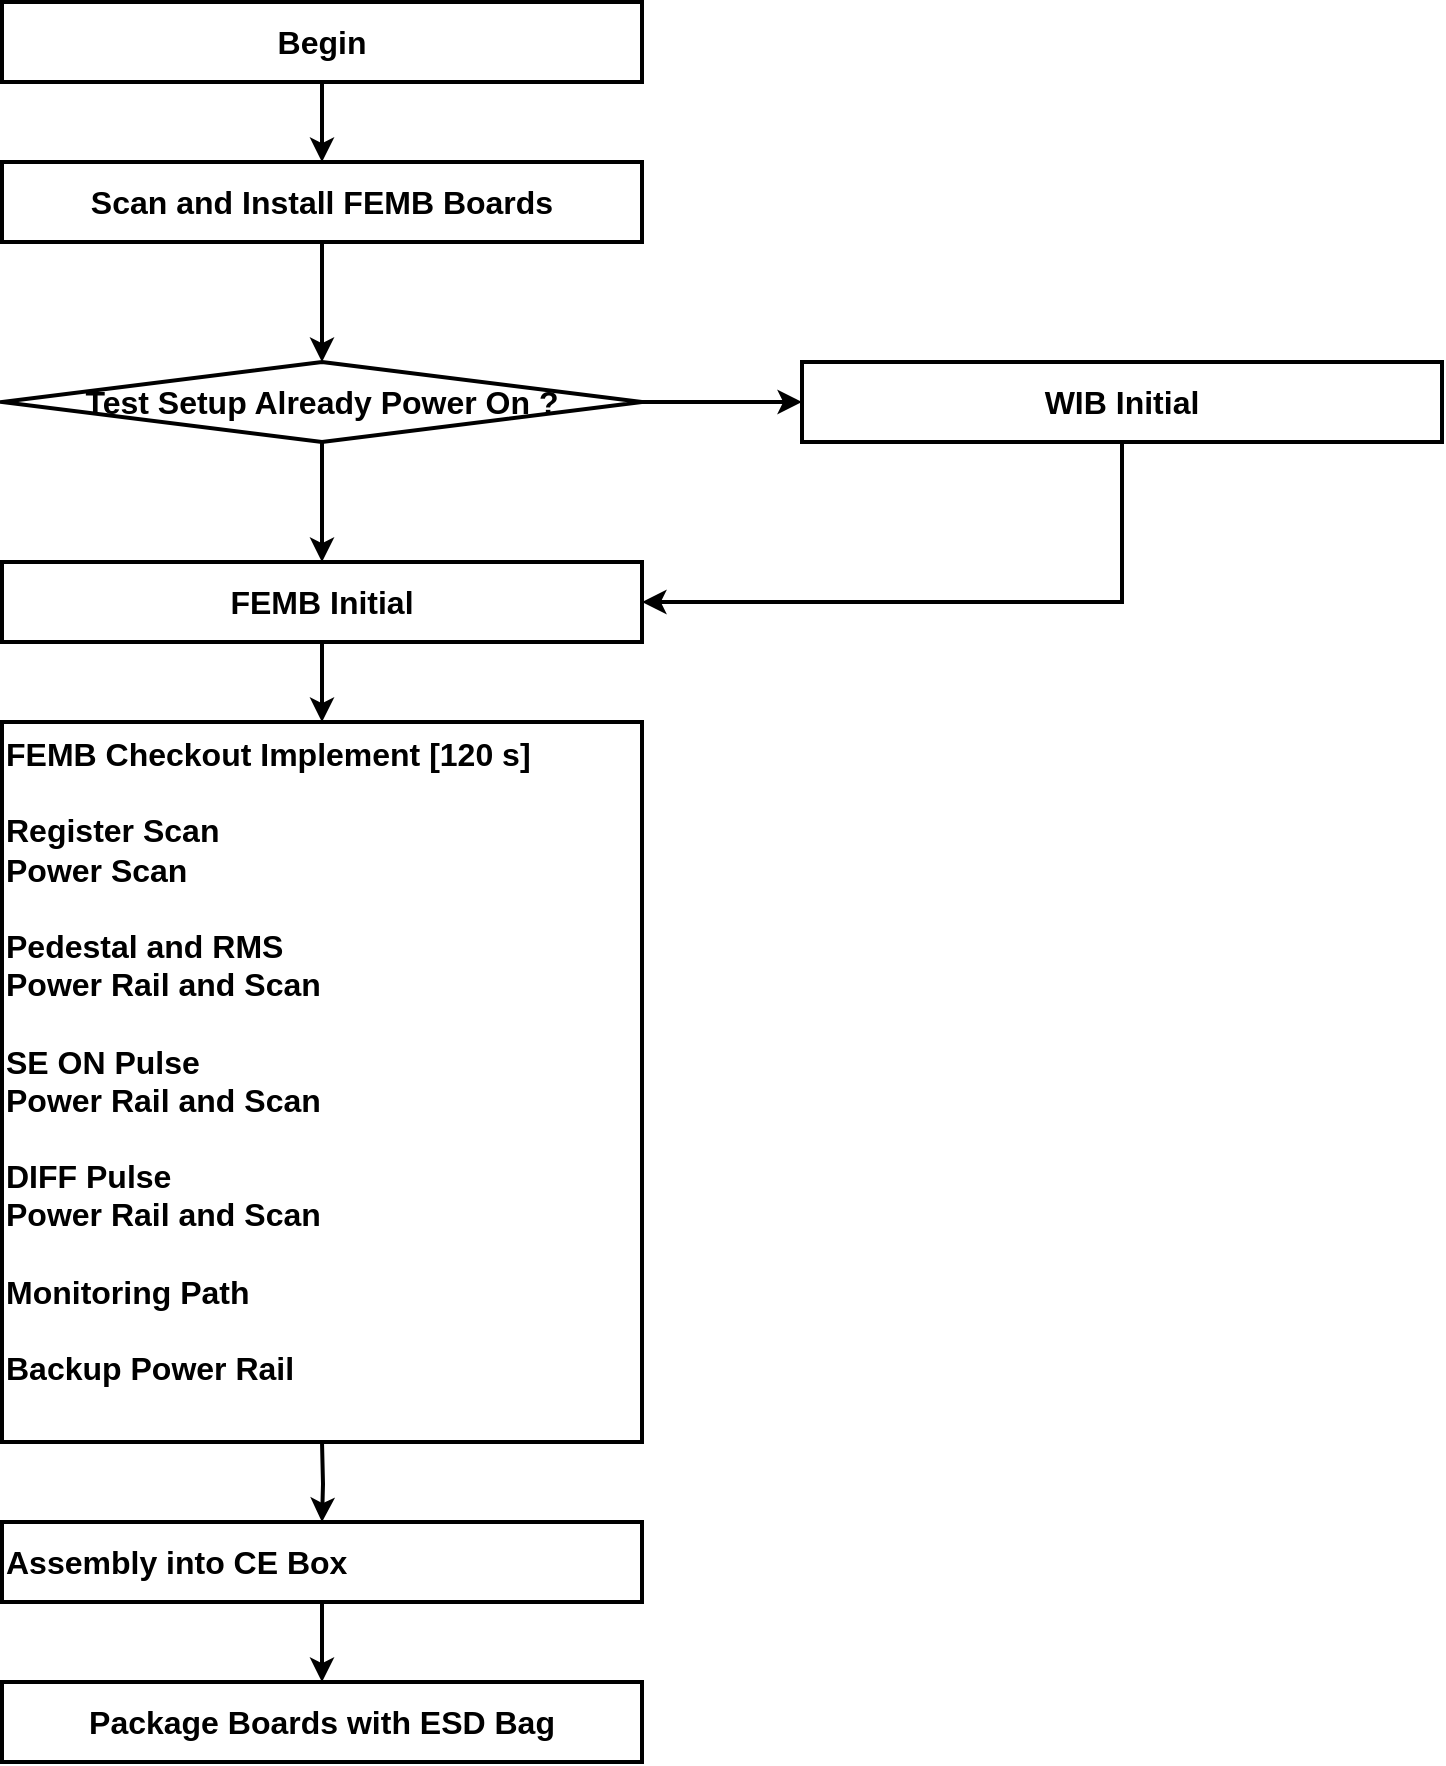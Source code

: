 <mxfile version="26.2.14" pages="5">
  <diagram id="BuhFPf4bjEY3MvHpKumr" name="Page-2">
    <mxGraphModel dx="2066" dy="1103" grid="1" gridSize="10" guides="1" tooltips="1" connect="1" arrows="1" fold="1" page="1" pageScale="1" pageWidth="850" pageHeight="1100" math="0" shadow="0">
      <root>
        <mxCell id="0" />
        <mxCell id="1" parent="0" />
        <mxCell id="-UQGtxKa_-4kIm8BEKnz-9" style="edgeStyle=orthogonalEdgeStyle;rounded=0;orthogonalLoop=1;jettySize=auto;html=1;exitX=1;exitY=0.5;exitDx=0;exitDy=0;entryX=0;entryY=0.5;entryDx=0;entryDy=0;fontSize=16;fontStyle=1;strokeWidth=2;" parent="1" source="-UQGtxKa_-4kIm8BEKnz-1" target="-UQGtxKa_-4kIm8BEKnz-5" edge="1">
          <mxGeometry relative="1" as="geometry" />
        </mxCell>
        <mxCell id="-UQGtxKa_-4kIm8BEKnz-10" style="edgeStyle=orthogonalEdgeStyle;rounded=0;orthogonalLoop=1;jettySize=auto;html=1;exitX=0.5;exitY=1;exitDx=0;exitDy=0;entryX=0.5;entryY=0;entryDx=0;entryDy=0;fontSize=16;fontStyle=1;strokeWidth=2;" parent="1" source="-UQGtxKa_-4kIm8BEKnz-1" target="-UQGtxKa_-4kIm8BEKnz-6" edge="1">
          <mxGeometry relative="1" as="geometry" />
        </mxCell>
        <mxCell id="-UQGtxKa_-4kIm8BEKnz-1" value="Test Setup Already&amp;nbsp;&lt;span style=&quot;background-color: transparent; color: light-dark(rgb(0, 0, 0), rgb(255, 255, 255));&quot;&gt;Power On ?&lt;/span&gt;" style="rhombus;whiteSpace=wrap;html=1;fontSize=16;fontStyle=1;strokeWidth=2;" parent="1" vertex="1">
          <mxGeometry x="80" y="300" width="320" height="40" as="geometry" />
        </mxCell>
        <mxCell id="-UQGtxKa_-4kIm8BEKnz-14" style="edgeStyle=orthogonalEdgeStyle;rounded=0;orthogonalLoop=1;jettySize=auto;html=1;exitX=0.5;exitY=1;exitDx=0;exitDy=0;entryX=0.5;entryY=0;entryDx=0;entryDy=0;strokeWidth=2;" parent="1" target="-UQGtxKa_-4kIm8BEKnz-13" edge="1">
          <mxGeometry relative="1" as="geometry">
            <mxPoint x="240" y="840" as="sourcePoint" />
          </mxGeometry>
        </mxCell>
        <mxCell id="-UQGtxKa_-4kIm8BEKnz-2" value="FEMB Checkout Implement [120 s]&lt;div&gt;&lt;br&gt;&lt;/div&gt;&lt;div&gt;Register Scan&lt;/div&gt;&lt;div&gt;Power Scan&lt;/div&gt;&lt;div&gt;&lt;br&gt;&lt;/div&gt;&lt;div&gt;Pedestal and RMS&lt;/div&gt;&lt;div&gt;Power Rail and Scan&lt;/div&gt;&lt;div&gt;&lt;br&gt;&lt;/div&gt;&lt;div&gt;SE ON Pulse&lt;/div&gt;&lt;div&gt;Power Rail and Scan&lt;/div&gt;&lt;div&gt;&lt;br&gt;&lt;/div&gt;&lt;div&gt;DIFF Pulse&lt;/div&gt;&lt;div&gt;Power Rail and Scan&lt;/div&gt;&lt;div&gt;&lt;br&gt;&lt;/div&gt;&lt;div&gt;Monitoring Path&lt;/div&gt;&lt;div&gt;&lt;br&gt;&lt;/div&gt;&lt;div&gt;Backup Power Rail&lt;/div&gt;&lt;div&gt;&lt;br&gt;&lt;/div&gt;" style="rounded=0;whiteSpace=wrap;html=1;align=left;verticalAlign=top;fontSize=16;fontStyle=1;strokeWidth=2;" parent="1" vertex="1">
          <mxGeometry x="80" y="480" width="320" height="360" as="geometry" />
        </mxCell>
        <mxCell id="-UQGtxKa_-4kIm8BEKnz-7" style="edgeStyle=orthogonalEdgeStyle;rounded=0;orthogonalLoop=1;jettySize=auto;html=1;exitX=0.5;exitY=1;exitDx=0;exitDy=0;fontSize=16;fontStyle=1;strokeWidth=2;" parent="1" source="-UQGtxKa_-4kIm8BEKnz-3" target="-UQGtxKa_-4kIm8BEKnz-4" edge="1">
          <mxGeometry relative="1" as="geometry" />
        </mxCell>
        <mxCell id="-UQGtxKa_-4kIm8BEKnz-3" value="Begin" style="rounded=0;whiteSpace=wrap;html=1;fontSize=16;fontStyle=1;strokeWidth=2;" parent="1" vertex="1">
          <mxGeometry x="80" y="120" width="320" height="40" as="geometry" />
        </mxCell>
        <mxCell id="-UQGtxKa_-4kIm8BEKnz-8" style="edgeStyle=orthogonalEdgeStyle;rounded=0;orthogonalLoop=1;jettySize=auto;html=1;exitX=0.5;exitY=1;exitDx=0;exitDy=0;entryX=0.5;entryY=0;entryDx=0;entryDy=0;fontSize=16;fontStyle=1;strokeWidth=2;" parent="1" source="-UQGtxKa_-4kIm8BEKnz-4" target="-UQGtxKa_-4kIm8BEKnz-1" edge="1">
          <mxGeometry relative="1" as="geometry" />
        </mxCell>
        <mxCell id="-UQGtxKa_-4kIm8BEKnz-4" value="Scan and Install FEMB Boards" style="rounded=0;whiteSpace=wrap;html=1;fontSize=16;fontStyle=1;strokeWidth=2;" parent="1" vertex="1">
          <mxGeometry x="80" y="200" width="320" height="40" as="geometry" />
        </mxCell>
        <mxCell id="-UQGtxKa_-4kIm8BEKnz-11" style="edgeStyle=orthogonalEdgeStyle;rounded=0;orthogonalLoop=1;jettySize=auto;html=1;exitX=0.5;exitY=1;exitDx=0;exitDy=0;entryX=1;entryY=0.5;entryDx=0;entryDy=0;fontSize=16;fontStyle=1;strokeWidth=2;" parent="1" source="-UQGtxKa_-4kIm8BEKnz-5" target="-UQGtxKa_-4kIm8BEKnz-6" edge="1">
          <mxGeometry relative="1" as="geometry" />
        </mxCell>
        <mxCell id="-UQGtxKa_-4kIm8BEKnz-5" value="WIB Initial" style="rounded=0;whiteSpace=wrap;html=1;fontSize=16;fontStyle=1;strokeWidth=2;" parent="1" vertex="1">
          <mxGeometry x="480" y="300" width="320" height="40" as="geometry" />
        </mxCell>
        <mxCell id="-UQGtxKa_-4kIm8BEKnz-12" style="edgeStyle=orthogonalEdgeStyle;rounded=0;orthogonalLoop=1;jettySize=auto;html=1;exitX=0.5;exitY=1;exitDx=0;exitDy=0;entryX=0.5;entryY=0;entryDx=0;entryDy=0;fontSize=16;fontStyle=1;strokeWidth=2;" parent="1" source="-UQGtxKa_-4kIm8BEKnz-6" target="-UQGtxKa_-4kIm8BEKnz-2" edge="1">
          <mxGeometry relative="1" as="geometry" />
        </mxCell>
        <mxCell id="-UQGtxKa_-4kIm8BEKnz-6" value="FEMB Initial" style="rounded=0;whiteSpace=wrap;html=1;fontSize=16;fontStyle=1;strokeWidth=2;" parent="1" vertex="1">
          <mxGeometry x="80" y="400" width="320" height="40" as="geometry" />
        </mxCell>
        <mxCell id="SSPQleuSUgxA6Hak7R8U-2" style="edgeStyle=orthogonalEdgeStyle;rounded=0;orthogonalLoop=1;jettySize=auto;html=1;exitX=0.5;exitY=1;exitDx=0;exitDy=0;entryX=0.5;entryY=0;entryDx=0;entryDy=0;strokeWidth=2;" parent="1" source="-UQGtxKa_-4kIm8BEKnz-13" target="SSPQleuSUgxA6Hak7R8U-1" edge="1">
          <mxGeometry relative="1" as="geometry" />
        </mxCell>
        <mxCell id="-UQGtxKa_-4kIm8BEKnz-13" value="Assembly&lt;span style=&quot;background-color: transparent; color: light-dark(rgb(0, 0, 0), rgb(255, 255, 255));&quot;&gt;&amp;nbsp;into CE Box&lt;/span&gt;" style="rounded=0;whiteSpace=wrap;html=1;fontSize=16;fontStyle=1;strokeWidth=2;align=left;" parent="1" vertex="1">
          <mxGeometry x="80" y="880" width="320" height="40" as="geometry" />
        </mxCell>
        <mxCell id="SSPQleuSUgxA6Hak7R8U-1" value="Package Boards with ESD Bag" style="rounded=0;whiteSpace=wrap;html=1;fontSize=16;fontStyle=1;strokeWidth=2;" parent="1" vertex="1">
          <mxGeometry x="80" y="960" width="320" height="40" as="geometry" />
        </mxCell>
      </root>
    </mxGraphModel>
  </diagram>
  <diagram id="0fZTfF0rmRUbfpPcPDRW" name="Page-3">
    <mxGraphModel dx="2066" dy="1103" grid="1" gridSize="10" guides="1" tooltips="1" connect="1" arrows="1" fold="1" page="1" pageScale="1" pageWidth="1100" pageHeight="850" math="0" shadow="0">
      <root>
        <mxCell id="0" />
        <mxCell id="1" parent="0" />
        <mxCell id="x1TnxTCswKe7sEmCzJ45-2" style="edgeStyle=orthogonalEdgeStyle;rounded=0;orthogonalLoop=1;jettySize=auto;html=1;exitX=0.5;exitY=1;exitDx=0;exitDy=0;fontSize=16;fontStyle=1;strokeWidth=2;align=left;" parent="1" source="x1TnxTCswKe7sEmCzJ45-17" edge="1">
          <mxGeometry relative="1" as="geometry">
            <mxPoint x="240" y="500" as="sourcePoint" />
            <mxPoint x="240" y="520" as="targetPoint" />
          </mxGeometry>
        </mxCell>
        <mxCell id="x1TnxTCswKe7sEmCzJ45-6" style="edgeStyle=orthogonalEdgeStyle;rounded=0;orthogonalLoop=1;jettySize=auto;html=1;exitX=0.5;exitY=1;exitDx=0;exitDy=0;fontSize=16;fontStyle=1;strokeWidth=2;align=left;" parent="1" source="x1TnxTCswKe7sEmCzJ45-7" target="x1TnxTCswKe7sEmCzJ45-9" edge="1">
          <mxGeometry relative="1" as="geometry" />
        </mxCell>
        <mxCell id="x1TnxTCswKe7sEmCzJ45-7" value="Pick up WIB with ESD straps" style="rounded=0;whiteSpace=wrap;html=1;fontSize=16;fontStyle=1;strokeWidth=2;align=left;" parent="1" vertex="1">
          <mxGeometry x="80" y="200" width="320" height="40" as="geometry" />
        </mxCell>
        <mxCell id="x1TnxTCswKe7sEmCzJ45-8" style="edgeStyle=orthogonalEdgeStyle;rounded=0;orthogonalLoop=1;jettySize=auto;html=1;entryX=0.5;entryY=0;entryDx=0;entryDy=0;fontSize=16;fontStyle=1;strokeWidth=2;align=left;" parent="1" target="x1TnxTCswKe7sEmCzJ45-17" edge="1">
          <mxGeometry relative="1" as="geometry">
            <mxPoint x="240" y="400" as="sourcePoint" />
            <mxPoint x="240" y="460" as="targetPoint" />
          </mxGeometry>
        </mxCell>
        <mxCell id="x1TnxTCswKe7sEmCzJ45-16" style="edgeStyle=orthogonalEdgeStyle;rounded=0;orthogonalLoop=1;jettySize=auto;html=1;exitX=0.5;exitY=1;exitDx=0;exitDy=0;strokeWidth=2;align=left;" parent="1" source="x1TnxTCswKe7sEmCzJ45-9" target="x1TnxTCswKe7sEmCzJ45-15" edge="1">
          <mxGeometry relative="1" as="geometry" />
        </mxCell>
        <mxCell id="x1TnxTCswKe7sEmCzJ45-9" value="Scan QR ID of the WIB Boards and Visual Inspection" style="rounded=0;whiteSpace=wrap;html=1;fontSize=16;fontStyle=1;strokeWidth=2;align=left;" parent="1" vertex="1">
          <mxGeometry x="80" y="280" width="320" height="40" as="geometry" />
        </mxCell>
        <mxCell id="DQpT67zchpJin-VCCsD6-4" style="edgeStyle=orthogonalEdgeStyle;rounded=0;orthogonalLoop=1;jettySize=auto;html=1;exitX=0.5;exitY=1;exitDx=0;exitDy=0;entryX=0.5;entryY=0;entryDx=0;entryDy=0;strokeWidth=2;" edge="1" parent="1" source="x1TnxTCswKe7sEmCzJ45-14" target="DQpT67zchpJin-VCCsD6-3">
          <mxGeometry relative="1" as="geometry" />
        </mxCell>
        <mxCell id="x1TnxTCswKe7sEmCzJ45-14" value="Package Boards with ESD Bag" style="rounded=0;whiteSpace=wrap;html=1;fontSize=16;fontStyle=1;strokeWidth=2;align=left;" parent="1" vertex="1">
          <mxGeometry x="80" y="600" width="320" height="40" as="geometry" />
        </mxCell>
        <mxCell id="x1TnxTCswKe7sEmCzJ45-15" value="Install WIB Board into the Test Setup" style="rounded=0;whiteSpace=wrap;html=1;fontSize=16;fontStyle=1;strokeWidth=2;align=left;" parent="1" vertex="1">
          <mxGeometry x="80" y="360" width="320" height="40" as="geometry" />
        </mxCell>
        <mxCell id="x1TnxTCswKe7sEmCzJ45-17" value="LT Power Program" style="rounded=0;whiteSpace=wrap;html=1;fontSize=16;fontStyle=1;strokeWidth=2;align=left;" parent="1" vertex="1">
          <mxGeometry x="80" y="440" width="320" height="40" as="geometry" />
        </mxCell>
        <mxCell id="DQpT67zchpJin-VCCsD6-2" style="edgeStyle=orthogonalEdgeStyle;rounded=0;orthogonalLoop=1;jettySize=auto;html=1;exitX=0.5;exitY=1;exitDx=0;exitDy=0;entryX=0.5;entryY=0;entryDx=0;entryDy=0;strokeWidth=2;" edge="1" parent="1" source="bF5WbzLpi_rxBWL8xg7a-1" target="x1TnxTCswKe7sEmCzJ45-7">
          <mxGeometry relative="1" as="geometry" />
        </mxCell>
        <mxCell id="bF5WbzLpi_rxBWL8xg7a-1" value="Receive WIB and Take Pictures" style="rounded=0;whiteSpace=wrap;html=1;fontSize=16;fontStyle=1;strokeWidth=2;align=left;" parent="1" vertex="1">
          <mxGeometry x="80" y="120" width="320" height="40" as="geometry" />
        </mxCell>
        <mxCell id="DQpT67zchpJin-VCCsD6-1" style="edgeStyle=orthogonalEdgeStyle;rounded=0;orthogonalLoop=1;jettySize=auto;html=1;exitX=0.5;exitY=1;exitDx=0;exitDy=0;entryX=0.5;entryY=0;entryDx=0;entryDy=0;strokeWidth=2;" edge="1" parent="1" source="DgGZCi7DKrUPASjJVyRT-1" target="x1TnxTCswKe7sEmCzJ45-14">
          <mxGeometry relative="1" as="geometry" />
        </mxCell>
        <mxCell id="DgGZCi7DKrUPASjJVyRT-1" value="Assembly the Front Panel" style="rounded=0;whiteSpace=wrap;html=1;fontSize=16;fontStyle=1;strokeWidth=2;align=left;" parent="1" vertex="1">
          <mxGeometry x="80" y="520" width="320" height="40" as="geometry" />
        </mxCell>
        <mxCell id="DQpT67zchpJin-VCCsD6-3" value="General Traveler of the WIB board" style="rounded=0;whiteSpace=wrap;html=1;fontSize=16;fontStyle=1;strokeWidth=2;align=left;" vertex="1" parent="1">
          <mxGeometry x="80" y="680" width="320" height="40" as="geometry" />
        </mxCell>
      </root>
    </mxGraphModel>
  </diagram>
  <diagram id="7EpxMGwbW-r8cJBObiBW" name="Page-4">
    <mxGraphModel dx="2431" dy="1298" grid="1" gridSize="10" guides="1" tooltips="1" connect="1" arrows="1" fold="1" page="1" pageScale="1" pageWidth="1100" pageHeight="850" math="0" shadow="0">
      <root>
        <mxCell id="0" />
        <mxCell id="1" parent="0" />
        <mxCell id="SyzLddu1tI-VLxxekaj_-10" style="edgeStyle=orthogonalEdgeStyle;rounded=0;orthogonalLoop=1;jettySize=auto;html=1;exitX=0.5;exitY=1;exitDx=0;exitDy=0;entryX=0.5;entryY=0;entryDx=0;entryDy=0;strokeWidth=2;" parent="1" source="Fo1HgNcVpfEpbb-faRC2-2" target="SyzLddu1tI-VLxxekaj_-4" edge="1">
          <mxGeometry relative="1" as="geometry" />
        </mxCell>
        <mxCell id="Fo1HgNcVpfEpbb-faRC2-2" value="Install WIB and Test Widgets" style="rounded=0;whiteSpace=wrap;html=1;fontSize=16;fontStyle=1;strokeWidth=2;align=left;" parent="1" vertex="1">
          <mxGeometry x="80" y="240" width="320" height="40" as="geometry" />
        </mxCell>
        <mxCell id="Fo1HgNcVpfEpbb-faRC2-3" style="edgeStyle=orthogonalEdgeStyle;rounded=0;orthogonalLoop=1;jettySize=auto;html=1;exitX=0.5;exitY=1;exitDx=0;exitDy=0;strokeWidth=2;align=left;" parent="1" target="Fo1HgNcVpfEpbb-faRC2-5" edge="1">
          <mxGeometry relative="1" as="geometry">
            <mxPoint x="240" y="520" as="sourcePoint" />
          </mxGeometry>
        </mxCell>
        <mxCell id="Fo1HgNcVpfEpbb-faRC2-4" value="&lt;div style=&quot;text-align: center;&quot;&gt;WIB QC Detail&lt;/div&gt;&lt;div&gt;&lt;br&gt;&lt;/div&gt;&lt;div&gt;&lt;div&gt;SD card boot Test&lt;/div&gt;&lt;div&gt;&lt;br&gt;&lt;/div&gt;&lt;div&gt;&lt;span style=&quot;background-color: transparent; color: light-dark(rgb(0, 0, 0), rgb(255, 255, 255));&quot;&gt;UART Connection&lt;/span&gt;&lt;/div&gt;&lt;div&gt;&lt;br&gt;&lt;/div&gt;&lt;div&gt;TCP/IP Connection&lt;/div&gt;&lt;div&gt;&lt;br&gt;&lt;/div&gt;&lt;div&gt;UDP Connection&lt;/div&gt;&lt;/div&gt;&lt;div&gt;&lt;br&gt;&lt;/div&gt;&lt;div&gt;&lt;span style=&quot;background-color: transparent; color: light-dark(rgb(0, 0, 0), rgb(255, 255, 255));&quot;&gt;WIB Power Rail Measurement&lt;/span&gt;&lt;/div&gt;&lt;div&gt;&lt;span style=&quot;background-color: transparent; color: light-dark(rgb(0, 0, 0), rgb(255, 255, 255));&quot;&gt;&lt;br&gt;&lt;/span&gt;&lt;/div&gt;&lt;div&gt;WIB-FEMB Power Rail Measurement&lt;span style=&quot;background-color: transparent; color: light-dark(rgb(0, 0, 0), rgb(255, 255, 255));&quot;&gt;&lt;/span&gt;&lt;/div&gt;&lt;div&gt;&lt;br&gt;&lt;/div&gt;&lt;div&gt;Temperature Measurement&lt;/div&gt;&lt;div&gt;&lt;br&gt;&lt;/div&gt;&lt;div&gt;WIB-FEMB Communication&lt;/div&gt;&lt;div&gt;&lt;br&gt;&lt;/div&gt;&lt;div&gt;Calibration Path&lt;/div&gt;&lt;div&gt;&lt;br&gt;&lt;/div&gt;&lt;div&gt;Timing Test&lt;/div&gt;&lt;div&gt;&lt;br&gt;&lt;/div&gt;&lt;div&gt;IBERT&lt;/div&gt;&lt;div&gt;&lt;br&gt;&lt;/div&gt;&lt;div&gt;I2C Devices&lt;/div&gt;&lt;div&gt;&lt;br&gt;&lt;/div&gt;&lt;div&gt;PTB Interface Test Boards&lt;/div&gt;&lt;div&gt;&lt;br&gt;&lt;/div&gt;&lt;div&gt;Generate Reception Checkout Report&lt;/div&gt;" style="rounded=0;whiteSpace=wrap;html=1;fontSize=16;fontStyle=1;strokeWidth=2;align=left;verticalAlign=top;strokeColor=#EA6B66;" parent="1" vertex="1">
          <mxGeometry x="520" y="80" width="320" height="600" as="geometry" />
        </mxCell>
        <mxCell id="Fo1HgNcVpfEpbb-faRC2-7" style="edgeStyle=orthogonalEdgeStyle;rounded=0;orthogonalLoop=1;jettySize=auto;html=1;exitX=0.5;exitY=1;exitDx=0;exitDy=0;entryX=0.5;entryY=0;entryDx=0;entryDy=0;fontSize=11;strokeWidth=2;align=left;" parent="1" source="Fo1HgNcVpfEpbb-faRC2-5" target="Fo1HgNcVpfEpbb-faRC2-6" edge="1">
          <mxGeometry relative="1" as="geometry" />
        </mxCell>
        <mxCell id="Fo1HgNcVpfEpbb-faRC2-5" value="Remove Test Widgets" style="rounded=0;whiteSpace=wrap;html=1;fontSize=16;fontStyle=1;strokeWidth=2;align=left;" parent="1" vertex="1">
          <mxGeometry x="80" y="560" width="320" height="40" as="geometry" />
        </mxCell>
        <mxCell id="Fo1HgNcVpfEpbb-faRC2-6" value="Package the WIB into Foam Box" style="rounded=0;whiteSpace=wrap;html=1;fontSize=16;fontStyle=1;strokeWidth=2;align=left;" parent="1" vertex="1">
          <mxGeometry x="80" y="640" width="320" height="40" as="geometry" />
        </mxCell>
        <mxCell id="YqLNJwpjTzSnRvb3DgC4-3" style="edgeStyle=orthogonalEdgeStyle;rounded=0;orthogonalLoop=1;jettySize=auto;html=1;exitX=0.5;exitY=1;exitDx=0;exitDy=0;entryX=0.5;entryY=0;entryDx=0;entryDy=0;strokeWidth=2;align=left;" parent="1" source="YqLNJwpjTzSnRvb3DgC4-1" target="YqLNJwpjTzSnRvb3DgC4-2" edge="1">
          <mxGeometry relative="1" as="geometry" />
        </mxCell>
        <mxCell id="YqLNJwpjTzSnRvb3DgC4-1" value="Pick up WIB with ESD straps" style="rounded=0;whiteSpace=wrap;html=1;fontSize=16;fontStyle=1;strokeWidth=2;align=left;" parent="1" vertex="1">
          <mxGeometry x="80" y="80" width="320" height="40" as="geometry" />
        </mxCell>
        <mxCell id="YqLNJwpjTzSnRvb3DgC4-4" style="edgeStyle=orthogonalEdgeStyle;rounded=0;orthogonalLoop=1;jettySize=auto;html=1;exitX=0.5;exitY=1;exitDx=0;exitDy=0;entryX=0.5;entryY=0;entryDx=0;entryDy=0;strokeWidth=2;align=left;" parent="1" source="YqLNJwpjTzSnRvb3DgC4-2" target="Fo1HgNcVpfEpbb-faRC2-2" edge="1">
          <mxGeometry relative="1" as="geometry" />
        </mxCell>
        <mxCell id="YqLNJwpjTzSnRvb3DgC4-2" value="Scan QR ID of the WIB Boards" style="rounded=0;whiteSpace=wrap;html=1;fontSize=16;fontStyle=1;strokeWidth=2;align=left;" parent="1" vertex="1">
          <mxGeometry x="80" y="160" width="320" height="40" as="geometry" />
        </mxCell>
        <mxCell id="SyzLddu1tI-VLxxekaj_-3" style="edgeStyle=orthogonalEdgeStyle;rounded=0;orthogonalLoop=1;jettySize=auto;html=1;exitX=0.5;exitY=1;exitDx=0;exitDy=0;entryX=0.5;entryY=0;entryDx=0;entryDy=0;strokeWidth=2;align=left;" parent="1" source="SyzLddu1tI-VLxxekaj_-4" edge="1">
          <mxGeometry relative="1" as="geometry">
            <mxPoint x="240" y="400" as="targetPoint" />
          </mxGeometry>
        </mxCell>
        <mxCell id="SyzLddu1tI-VLxxekaj_-4" value="Insert Require Components" style="rounded=0;whiteSpace=wrap;html=1;fontSize=16;fontStyle=1;strokeWidth=2;align=left;" parent="1" vertex="1">
          <mxGeometry x="80" y="320" width="320" height="40" as="geometry" />
        </mxCell>
        <mxCell id="NRkFcZvn8jjBhuof7zXI-2" style="edgeStyle=orthogonalEdgeStyle;rounded=0;orthogonalLoop=1;jettySize=auto;html=1;exitX=0.5;exitY=1;exitDx=0;exitDy=0;entryX=0.5;entryY=0;entryDx=0;entryDy=0;strokeWidth=2;" edge="1" parent="1" source="SyzLddu1tI-VLxxekaj_-8" target="NRkFcZvn8jjBhuof7zXI-1">
          <mxGeometry relative="1" as="geometry" />
        </mxCell>
        <mxCell id="SyzLddu1tI-VLxxekaj_-8" value="Insert Test Widgets" style="rounded=0;whiteSpace=wrap;html=1;fontSize=16;fontStyle=1;strokeWidth=2;align=left;" parent="1" vertex="1">
          <mxGeometry x="80" y="400" width="320" height="40" as="geometry" />
        </mxCell>
        <mxCell id="NRkFcZvn8jjBhuof7zXI-3" style="edgeStyle=orthogonalEdgeStyle;rounded=0;orthogonalLoop=1;jettySize=auto;html=1;exitX=1;exitY=0.5;exitDx=0;exitDy=0;endArrow=none;startFill=0;strokeWidth=3;" edge="1" parent="1" source="NRkFcZvn8jjBhuof7zXI-1">
          <mxGeometry relative="1" as="geometry">
            <mxPoint x="520" y="500" as="targetPoint" />
            <Array as="points">
              <mxPoint x="520" y="500" />
            </Array>
          </mxGeometry>
        </mxCell>
        <mxCell id="NRkFcZvn8jjBhuof7zXI-1" value="&lt;span style=&quot;text-align: center;&quot;&gt;Implemented WIB QC Script&lt;/span&gt;" style="rounded=0;whiteSpace=wrap;html=1;fontSize=16;fontStyle=1;strokeWidth=2;align=left;fillColor=#EA6B66;strokeColor=#EA6B66;" vertex="1" parent="1">
          <mxGeometry x="80" y="480" width="320" height="40" as="geometry" />
        </mxCell>
      </root>
    </mxGraphModel>
  </diagram>
  <diagram id="d_oDO12JGm5uSraJSmss" name="Page-5">
    <mxGraphModel dx="2066" dy="1103" grid="1" gridSize="10" guides="1" tooltips="1" connect="1" arrows="1" fold="1" page="1" pageScale="1" pageWidth="1100" pageHeight="850" math="0" shadow="0">
      <root>
        <mxCell id="0" />
        <mxCell id="1" parent="0" />
        <mxCell id="pe2N6PO_nUNQrEvKNxLT-19" value="&lt;font&gt;WIB QC [SBU, BU]&lt;/font&gt;" style="rounded=0;whiteSpace=wrap;html=1;align=left;verticalAlign=top;fontStyle=1;fontSize=24;" vertex="1" parent="1">
          <mxGeometry x="560" y="60" width="840" height="680" as="geometry" />
        </mxCell>
        <mxCell id="pe2N6PO_nUNQrEvKNxLT-21" style="edgeStyle=orthogonalEdgeStyle;rounded=0;orthogonalLoop=1;jettySize=auto;html=1;exitX=1;exitY=0.5;exitDx=0;exitDy=0;entryX=0;entryY=0.5;entryDx=0;entryDy=0;strokeWidth=3;endArrow=block;endFill=1;" edge="1" parent="1" source="pe2N6PO_nUNQrEvKNxLT-18" target="pe2N6PO_nUNQrEvKNxLT-19">
          <mxGeometry relative="1" as="geometry" />
        </mxCell>
        <mxCell id="pe2N6PO_nUNQrEvKNxLT-18" value="&lt;font&gt;Reception Checkout [BNL]&lt;/font&gt;" style="rounded=0;whiteSpace=wrap;html=1;align=left;verticalAlign=top;fontSize=24;fontStyle=1" vertex="1" parent="1">
          <mxGeometry x="40" y="60" width="400" height="680" as="geometry" />
        </mxCell>
        <mxCell id="rZi2FCJkjRqMSrU8-2pk-1" style="edgeStyle=orthogonalEdgeStyle;rounded=0;orthogonalLoop=1;jettySize=auto;html=1;exitX=0.5;exitY=1;exitDx=0;exitDy=0;fontSize=16;fontStyle=1;strokeWidth=2;align=left;" edge="1" parent="1" source="rZi2FCJkjRqMSrU8-2pk-10">
          <mxGeometry relative="1" as="geometry">
            <mxPoint x="240" y="500" as="sourcePoint" />
            <mxPoint x="240" y="520" as="targetPoint" />
          </mxGeometry>
        </mxCell>
        <mxCell id="rZi2FCJkjRqMSrU8-2pk-2" style="edgeStyle=orthogonalEdgeStyle;rounded=0;orthogonalLoop=1;jettySize=auto;html=1;exitX=0.5;exitY=1;exitDx=0;exitDy=0;fontSize=16;fontStyle=1;strokeWidth=2;align=left;" edge="1" parent="1" source="rZi2FCJkjRqMSrU8-2pk-3" target="rZi2FCJkjRqMSrU8-2pk-6">
          <mxGeometry relative="1" as="geometry" />
        </mxCell>
        <mxCell id="rZi2FCJkjRqMSrU8-2pk-3" value="Pick up WIB with ESD straps" style="rounded=0;whiteSpace=wrap;html=1;fontSize=16;fontStyle=1;strokeWidth=2;align=left;" vertex="1" parent="1">
          <mxGeometry x="80" y="200" width="320" height="40" as="geometry" />
        </mxCell>
        <mxCell id="rZi2FCJkjRqMSrU8-2pk-4" style="edgeStyle=orthogonalEdgeStyle;rounded=0;orthogonalLoop=1;jettySize=auto;html=1;entryX=0.5;entryY=0;entryDx=0;entryDy=0;fontSize=16;fontStyle=1;strokeWidth=2;align=left;" edge="1" parent="1" target="rZi2FCJkjRqMSrU8-2pk-10">
          <mxGeometry relative="1" as="geometry">
            <mxPoint x="240" y="400" as="sourcePoint" />
            <mxPoint x="240" y="460" as="targetPoint" />
          </mxGeometry>
        </mxCell>
        <mxCell id="rZi2FCJkjRqMSrU8-2pk-5" style="edgeStyle=orthogonalEdgeStyle;rounded=0;orthogonalLoop=1;jettySize=auto;html=1;exitX=0.5;exitY=1;exitDx=0;exitDy=0;strokeWidth=2;align=left;" edge="1" parent="1" source="rZi2FCJkjRqMSrU8-2pk-6" target="rZi2FCJkjRqMSrU8-2pk-9">
          <mxGeometry relative="1" as="geometry" />
        </mxCell>
        <mxCell id="rZi2FCJkjRqMSrU8-2pk-6" value="Scan QR ID of the WIB Boards and Visual Inspection" style="rounded=0;whiteSpace=wrap;html=1;fontSize=16;fontStyle=1;strokeWidth=2;align=left;" vertex="1" parent="1">
          <mxGeometry x="80" y="280" width="320" height="40" as="geometry" />
        </mxCell>
        <mxCell id="rZi2FCJkjRqMSrU8-2pk-7" style="edgeStyle=orthogonalEdgeStyle;rounded=0;orthogonalLoop=1;jettySize=auto;html=1;exitX=0.5;exitY=1;exitDx=0;exitDy=0;entryX=0.5;entryY=0;entryDx=0;entryDy=0;strokeWidth=2;" edge="1" parent="1" source="rZi2FCJkjRqMSrU8-2pk-8" target="rZi2FCJkjRqMSrU8-2pk-15">
          <mxGeometry relative="1" as="geometry" />
        </mxCell>
        <mxCell id="rZi2FCJkjRqMSrU8-2pk-8" value="Package Boards with ESD Bag" style="rounded=0;whiteSpace=wrap;html=1;fontSize=16;fontStyle=1;strokeWidth=2;align=left;" vertex="1" parent="1">
          <mxGeometry x="80" y="600" width="320" height="40" as="geometry" />
        </mxCell>
        <mxCell id="rZi2FCJkjRqMSrU8-2pk-9" value="Install WIB Board into the Test Setup" style="rounded=0;whiteSpace=wrap;html=1;fontSize=16;fontStyle=1;strokeWidth=2;align=left;" vertex="1" parent="1">
          <mxGeometry x="80" y="360" width="320" height="40" as="geometry" />
        </mxCell>
        <mxCell id="rZi2FCJkjRqMSrU8-2pk-10" value="LT Power Program" style="rounded=0;whiteSpace=wrap;html=1;fontSize=16;fontStyle=1;strokeWidth=2;align=left;" vertex="1" parent="1">
          <mxGeometry x="80" y="440" width="320" height="40" as="geometry" />
        </mxCell>
        <mxCell id="rZi2FCJkjRqMSrU8-2pk-11" style="edgeStyle=orthogonalEdgeStyle;rounded=0;orthogonalLoop=1;jettySize=auto;html=1;exitX=0.5;exitY=1;exitDx=0;exitDy=0;entryX=0.5;entryY=0;entryDx=0;entryDy=0;strokeWidth=2;" edge="1" parent="1" source="rZi2FCJkjRqMSrU8-2pk-12" target="rZi2FCJkjRqMSrU8-2pk-3">
          <mxGeometry relative="1" as="geometry" />
        </mxCell>
        <mxCell id="rZi2FCJkjRqMSrU8-2pk-12" value="Receive WIB and Take Pictures" style="rounded=0;whiteSpace=wrap;html=1;fontSize=16;fontStyle=1;strokeWidth=2;align=left;" vertex="1" parent="1">
          <mxGeometry x="80" y="120" width="320" height="40" as="geometry" />
        </mxCell>
        <mxCell id="rZi2FCJkjRqMSrU8-2pk-13" style="edgeStyle=orthogonalEdgeStyle;rounded=0;orthogonalLoop=1;jettySize=auto;html=1;exitX=0.5;exitY=1;exitDx=0;exitDy=0;entryX=0.5;entryY=0;entryDx=0;entryDy=0;strokeWidth=2;" edge="1" parent="1" source="rZi2FCJkjRqMSrU8-2pk-14" target="rZi2FCJkjRqMSrU8-2pk-8">
          <mxGeometry relative="1" as="geometry" />
        </mxCell>
        <mxCell id="rZi2FCJkjRqMSrU8-2pk-14" value="Assembly the Front Panel" style="rounded=0;whiteSpace=wrap;html=1;fontSize=16;fontStyle=1;strokeWidth=2;align=left;" vertex="1" parent="1">
          <mxGeometry x="80" y="520" width="320" height="40" as="geometry" />
        </mxCell>
        <mxCell id="rZi2FCJkjRqMSrU8-2pk-15" value="General Traveler of the WIB board" style="rounded=0;whiteSpace=wrap;html=1;fontSize=16;fontStyle=1;strokeWidth=2;align=left;" vertex="1" parent="1">
          <mxGeometry x="80" y="680" width="320" height="40" as="geometry" />
        </mxCell>
        <mxCell id="pe2N6PO_nUNQrEvKNxLT-1" style="edgeStyle=orthogonalEdgeStyle;rounded=0;orthogonalLoop=1;jettySize=auto;html=1;exitX=0.5;exitY=1;exitDx=0;exitDy=0;entryX=0.5;entryY=0;entryDx=0;entryDy=0;strokeWidth=2;" edge="1" parent="1" source="pe2N6PO_nUNQrEvKNxLT-2" target="pe2N6PO_nUNQrEvKNxLT-13">
          <mxGeometry relative="1" as="geometry" />
        </mxCell>
        <mxCell id="pe2N6PO_nUNQrEvKNxLT-2" value="Install WIB into Test Setup" style="rounded=0;whiteSpace=wrap;html=1;fontSize=16;fontStyle=1;strokeWidth=2;align=left;" vertex="1" parent="1">
          <mxGeometry x="600" y="280" width="320" height="40" as="geometry" />
        </mxCell>
        <mxCell id="pe2N6PO_nUNQrEvKNxLT-3" style="edgeStyle=orthogonalEdgeStyle;rounded=0;orthogonalLoop=1;jettySize=auto;html=1;exitX=0.5;exitY=1;exitDx=0;exitDy=0;strokeWidth=2;align=left;" edge="1" parent="1" target="pe2N6PO_nUNQrEvKNxLT-6">
          <mxGeometry relative="1" as="geometry">
            <mxPoint x="760" y="560" as="sourcePoint" />
          </mxGeometry>
        </mxCell>
        <mxCell id="pe2N6PO_nUNQrEvKNxLT-4" value="&lt;div style=&quot;text-align: center;&quot;&gt;WIB QC one-click Script Detail&lt;/div&gt;&lt;div&gt;&lt;br&gt;&lt;/div&gt;&lt;div&gt;&lt;div&gt;&lt;i&gt;SD card boot Test&lt;/i&gt;&lt;/div&gt;&lt;div&gt;&lt;i&gt;&lt;br&gt;&lt;/i&gt;&lt;/div&gt;&lt;div&gt;&lt;span style=&quot;background-color: transparent; color: light-dark(rgb(0, 0, 0), rgb(255, 255, 255));&quot;&gt;&lt;i&gt;UART Connection&lt;/i&gt;&lt;/span&gt;&lt;/div&gt;&lt;div&gt;&lt;i&gt;&lt;br&gt;&lt;/i&gt;&lt;/div&gt;&lt;div&gt;&lt;i&gt;TCP/IP Connection&lt;/i&gt;&lt;/div&gt;&lt;div&gt;&lt;i&gt;&lt;br&gt;&lt;/i&gt;&lt;/div&gt;&lt;div&gt;&lt;i&gt;UDP Connection&lt;/i&gt;&lt;/div&gt;&lt;/div&gt;&lt;div&gt;&lt;br&gt;&lt;/div&gt;&lt;div&gt;&lt;span style=&quot;background-color: transparent; color: light-dark(rgb(0, 0, 0), rgb(255, 255, 255));&quot;&gt;&lt;i&gt;WIB Power Rail Measurement&lt;/i&gt;&lt;/span&gt;&lt;/div&gt;&lt;div&gt;&lt;span style=&quot;background-color: transparent; color: light-dark(rgb(0, 0, 0), rgb(255, 255, 255));&quot;&gt;&lt;br&gt;&lt;/span&gt;&lt;/div&gt;&lt;div&gt;WIB-FEMB Power Rail Measurement&lt;span style=&quot;background-color: transparent; color: light-dark(rgb(0, 0, 0), rgb(255, 255, 255));&quot;&gt;&lt;/span&gt;&lt;/div&gt;&lt;div&gt;&lt;br&gt;&lt;/div&gt;&lt;div&gt;Temperature Measurement&lt;/div&gt;&lt;div&gt;&lt;br&gt;&lt;/div&gt;&lt;div&gt;WIB-FEMB Communication&lt;/div&gt;&lt;div&gt;&lt;br&gt;&lt;/div&gt;&lt;div&gt;Calibration Path&lt;/div&gt;&lt;div&gt;&lt;br&gt;&lt;/div&gt;&lt;div&gt;Timing Test&lt;/div&gt;&lt;div&gt;&lt;br&gt;&lt;/div&gt;&lt;div&gt;IBERT&lt;/div&gt;&lt;div&gt;&lt;br&gt;&lt;/div&gt;&lt;div&gt;I2C Devices&lt;/div&gt;&lt;div&gt;&lt;br&gt;&lt;/div&gt;&lt;div&gt;PTB Interface Test Boards&lt;/div&gt;&lt;div&gt;&lt;br&gt;&lt;/div&gt;&lt;div&gt;Generate Reception Checkout Report&lt;/div&gt;" style="rounded=0;whiteSpace=wrap;html=1;fontSize=16;fontStyle=1;strokeWidth=3;align=left;verticalAlign=top;strokeColor=#EA6B66;" vertex="1" parent="1">
          <mxGeometry x="1040" y="120" width="320" height="600" as="geometry" />
        </mxCell>
        <mxCell id="pe2N6PO_nUNQrEvKNxLT-5" style="edgeStyle=orthogonalEdgeStyle;rounded=0;orthogonalLoop=1;jettySize=auto;html=1;exitX=0.5;exitY=1;exitDx=0;exitDy=0;entryX=0.5;entryY=0;entryDx=0;entryDy=0;fontSize=11;strokeWidth=2;align=left;" edge="1" parent="1" source="pe2N6PO_nUNQrEvKNxLT-6" target="pe2N6PO_nUNQrEvKNxLT-7">
          <mxGeometry relative="1" as="geometry" />
        </mxCell>
        <mxCell id="pe2N6PO_nUNQrEvKNxLT-6" value="Remove Test Widgets" style="rounded=0;whiteSpace=wrap;html=1;fontSize=16;fontStyle=1;strokeWidth=2;align=left;" vertex="1" parent="1">
          <mxGeometry x="600" y="600" width="320" height="40" as="geometry" />
        </mxCell>
        <mxCell id="pe2N6PO_nUNQrEvKNxLT-7" value="Package the WIB into Foam Box" style="rounded=0;whiteSpace=wrap;html=1;fontSize=16;fontStyle=1;strokeWidth=2;align=left;" vertex="1" parent="1">
          <mxGeometry x="600" y="680" width="320" height="40" as="geometry" />
        </mxCell>
        <mxCell id="pe2N6PO_nUNQrEvKNxLT-8" style="edgeStyle=orthogonalEdgeStyle;rounded=0;orthogonalLoop=1;jettySize=auto;html=1;exitX=0.5;exitY=1;exitDx=0;exitDy=0;entryX=0.5;entryY=0;entryDx=0;entryDy=0;strokeWidth=2;align=left;" edge="1" parent="1" source="pe2N6PO_nUNQrEvKNxLT-9" target="pe2N6PO_nUNQrEvKNxLT-11">
          <mxGeometry relative="1" as="geometry" />
        </mxCell>
        <mxCell id="pe2N6PO_nUNQrEvKNxLT-9" value="Pick up WIB with ESD straps" style="rounded=0;whiteSpace=wrap;html=1;fontSize=16;fontStyle=1;strokeWidth=2;align=left;" vertex="1" parent="1">
          <mxGeometry x="600" y="120" width="320" height="40" as="geometry" />
        </mxCell>
        <mxCell id="pe2N6PO_nUNQrEvKNxLT-10" style="edgeStyle=orthogonalEdgeStyle;rounded=0;orthogonalLoop=1;jettySize=auto;html=1;exitX=0.5;exitY=1;exitDx=0;exitDy=0;entryX=0.5;entryY=0;entryDx=0;entryDy=0;strokeWidth=2;align=left;" edge="1" parent="1" source="pe2N6PO_nUNQrEvKNxLT-11" target="pe2N6PO_nUNQrEvKNxLT-2">
          <mxGeometry relative="1" as="geometry" />
        </mxCell>
        <mxCell id="pe2N6PO_nUNQrEvKNxLT-11" value="Scan QR ID of the WIB Boards" style="rounded=0;whiteSpace=wrap;html=1;fontSize=16;fontStyle=1;strokeWidth=2;align=left;" vertex="1" parent="1">
          <mxGeometry x="600" y="200" width="320" height="40" as="geometry" />
        </mxCell>
        <mxCell id="pe2N6PO_nUNQrEvKNxLT-12" style="edgeStyle=orthogonalEdgeStyle;rounded=0;orthogonalLoop=1;jettySize=auto;html=1;exitX=0.5;exitY=1;exitDx=0;exitDy=0;entryX=0.5;entryY=0;entryDx=0;entryDy=0;strokeWidth=2;align=left;" edge="1" parent="1" source="pe2N6PO_nUNQrEvKNxLT-13">
          <mxGeometry relative="1" as="geometry">
            <mxPoint x="760" y="440" as="targetPoint" />
          </mxGeometry>
        </mxCell>
        <mxCell id="pe2N6PO_nUNQrEvKNxLT-13" value="Insert Require Components" style="rounded=0;whiteSpace=wrap;html=1;fontSize=16;fontStyle=1;strokeWidth=2;align=left;" vertex="1" parent="1">
          <mxGeometry x="600" y="360" width="320" height="40" as="geometry" />
        </mxCell>
        <mxCell id="pe2N6PO_nUNQrEvKNxLT-14" style="edgeStyle=orthogonalEdgeStyle;rounded=0;orthogonalLoop=1;jettySize=auto;html=1;exitX=0.5;exitY=1;exitDx=0;exitDy=0;entryX=0.5;entryY=0;entryDx=0;entryDy=0;strokeWidth=2;" edge="1" parent="1" source="pe2N6PO_nUNQrEvKNxLT-15" target="pe2N6PO_nUNQrEvKNxLT-17">
          <mxGeometry relative="1" as="geometry" />
        </mxCell>
        <mxCell id="pe2N6PO_nUNQrEvKNxLT-15" value="Insert Test Widgets" style="rounded=0;whiteSpace=wrap;html=1;fontSize=16;fontStyle=1;strokeWidth=2;align=left;" vertex="1" parent="1">
          <mxGeometry x="600" y="440" width="320" height="40" as="geometry" />
        </mxCell>
        <mxCell id="pe2N6PO_nUNQrEvKNxLT-16" style="edgeStyle=orthogonalEdgeStyle;rounded=0;orthogonalLoop=1;jettySize=auto;html=1;exitX=1;exitY=0.5;exitDx=0;exitDy=0;endArrow=none;startFill=0;strokeWidth=3;strokeColor=#EA6B66;" edge="1" parent="1" source="pe2N6PO_nUNQrEvKNxLT-17">
          <mxGeometry relative="1" as="geometry">
            <mxPoint x="1040" y="540" as="targetPoint" />
            <Array as="points">
              <mxPoint x="1040" y="540" />
            </Array>
          </mxGeometry>
        </mxCell>
        <mxCell id="pe2N6PO_nUNQrEvKNxLT-17" value="&lt;span style=&quot;text-align: center;&quot;&gt;Implemented WIB QC Script&lt;/span&gt;" style="rounded=0;whiteSpace=wrap;html=1;fontSize=16;fontStyle=1;strokeWidth=2;align=left;fillColor=#EA6B66;strokeColor=#EA6B66;" vertex="1" parent="1">
          <mxGeometry x="600" y="520" width="320" height="40" as="geometry" />
        </mxCell>
        <mxCell id="pe2N6PO_nUNQrEvKNxLT-20" style="edgeStyle=orthogonalEdgeStyle;rounded=0;orthogonalLoop=1;jettySize=auto;html=1;exitX=0.5;exitY=1;exitDx=0;exitDy=0;" edge="1" parent="1" source="pe2N6PO_nUNQrEvKNxLT-18" target="pe2N6PO_nUNQrEvKNxLT-18">
          <mxGeometry relative="1" as="geometry" />
        </mxCell>
      </root>
    </mxGraphModel>
  </diagram>
  <diagram id="cT5iJba7-OYoWdKjrBDu" name="Page-6">
    <mxGraphModel dx="1426" dy="743" grid="1" gridSize="10" guides="1" tooltips="1" connect="1" arrows="1" fold="1" page="1" pageScale="1" pageWidth="1100" pageHeight="850" math="0" shadow="0">
      <root>
        <mxCell id="0" />
        <mxCell id="1" parent="0" />
      </root>
    </mxGraphModel>
  </diagram>
</mxfile>
